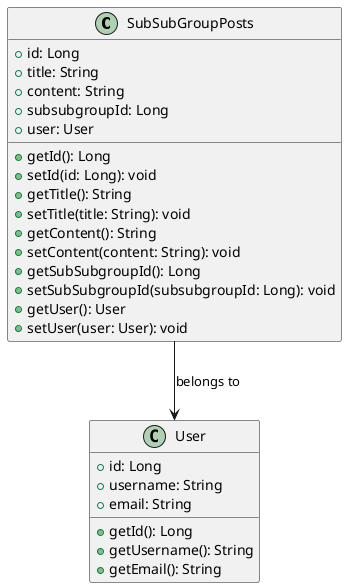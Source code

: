 @startuml

' Class Definitions
class SubSubGroupPosts {
    + id: Long
    + title: String
    + content: String
    + subsubgroupId: Long
    + user: User
    + getId(): Long
    + setId(id: Long): void
    + getTitle(): String
    + setTitle(title: String): void
    + getContent(): String
    + setContent(content: String): void
    + getSubSubgroupId(): Long
    + setSubSubgroupId(subsubgroupId: Long): void
    + getUser(): User
    + setUser(user: User): void
}

class User {
    + id: Long
    + username: String
    + email: String
    + getId(): Long
    + getUsername(): String
    + getEmail(): String
}

' Relationships
SubSubGroupPosts --> User : belongs to

@enduml